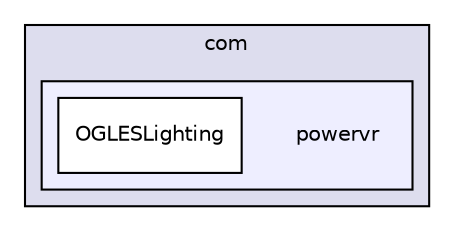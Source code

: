 digraph "PVR/SDK_3.4/Examples/Intermediate/Lighting/OGLES/Build/Android/src/com/powervr" {
  compound=true
  node [ fontsize="10", fontname="Helvetica"];
  edge [ labelfontsize="10", labelfontname="Helvetica"];
  subgraph clusterdir_2f6be79c0674aae737d9a80d4aaa8cde {
    graph [ bgcolor="#ddddee", pencolor="black", label="com" fontname="Helvetica", fontsize="10", URL="dir_2f6be79c0674aae737d9a80d4aaa8cde.html"]
  subgraph clusterdir_9bd6fbf09b6a6645ef04d0e6cd51a827 {
    graph [ bgcolor="#eeeeff", pencolor="black", label="" URL="dir_9bd6fbf09b6a6645ef04d0e6cd51a827.html"];
    dir_9bd6fbf09b6a6645ef04d0e6cd51a827 [shape=plaintext label="powervr"];
    dir_b4be2f788844affd129045990dec0abc [shape=box label="OGLESLighting" color="black" fillcolor="white" style="filled" URL="dir_b4be2f788844affd129045990dec0abc.html"];
  }
  }
}
